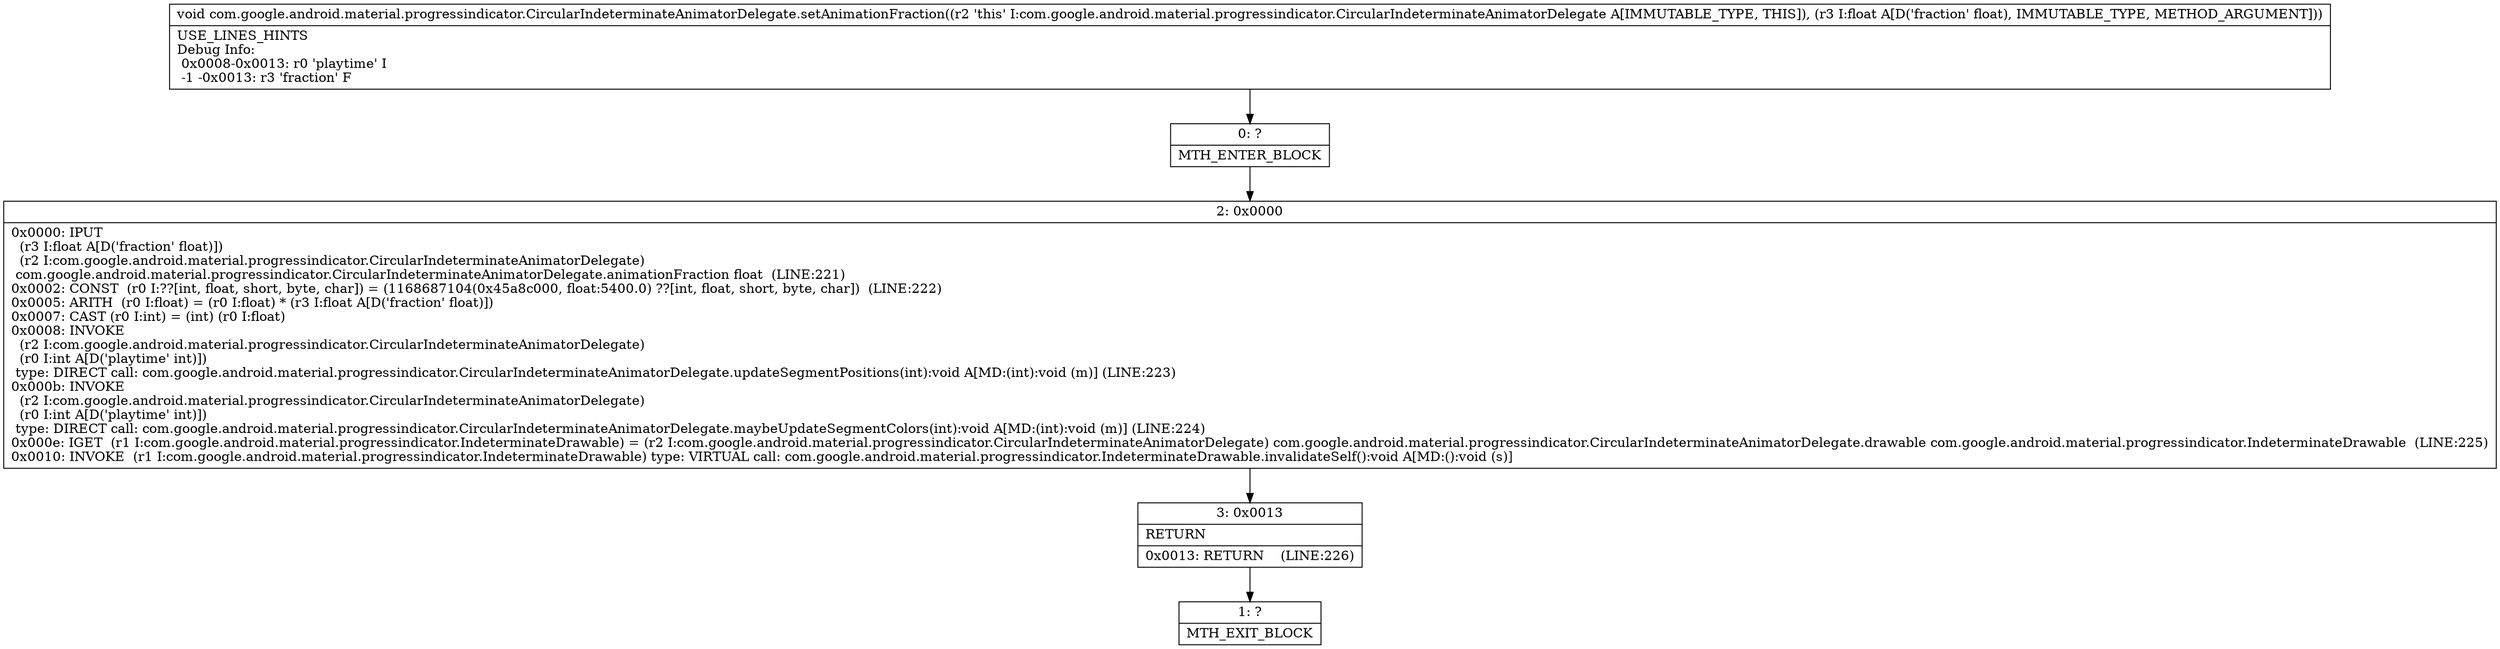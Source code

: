 digraph "CFG forcom.google.android.material.progressindicator.CircularIndeterminateAnimatorDelegate.setAnimationFraction(F)V" {
Node_0 [shape=record,label="{0\:\ ?|MTH_ENTER_BLOCK\l}"];
Node_2 [shape=record,label="{2\:\ 0x0000|0x0000: IPUT  \l  (r3 I:float A[D('fraction' float)])\l  (r2 I:com.google.android.material.progressindicator.CircularIndeterminateAnimatorDelegate)\l com.google.android.material.progressindicator.CircularIndeterminateAnimatorDelegate.animationFraction float  (LINE:221)\l0x0002: CONST  (r0 I:??[int, float, short, byte, char]) = (1168687104(0x45a8c000, float:5400.0) ??[int, float, short, byte, char])  (LINE:222)\l0x0005: ARITH  (r0 I:float) = (r0 I:float) * (r3 I:float A[D('fraction' float)]) \l0x0007: CAST (r0 I:int) = (int) (r0 I:float) \l0x0008: INVOKE  \l  (r2 I:com.google.android.material.progressindicator.CircularIndeterminateAnimatorDelegate)\l  (r0 I:int A[D('playtime' int)])\l type: DIRECT call: com.google.android.material.progressindicator.CircularIndeterminateAnimatorDelegate.updateSegmentPositions(int):void A[MD:(int):void (m)] (LINE:223)\l0x000b: INVOKE  \l  (r2 I:com.google.android.material.progressindicator.CircularIndeterminateAnimatorDelegate)\l  (r0 I:int A[D('playtime' int)])\l type: DIRECT call: com.google.android.material.progressindicator.CircularIndeterminateAnimatorDelegate.maybeUpdateSegmentColors(int):void A[MD:(int):void (m)] (LINE:224)\l0x000e: IGET  (r1 I:com.google.android.material.progressindicator.IndeterminateDrawable) = (r2 I:com.google.android.material.progressindicator.CircularIndeterminateAnimatorDelegate) com.google.android.material.progressindicator.CircularIndeterminateAnimatorDelegate.drawable com.google.android.material.progressindicator.IndeterminateDrawable  (LINE:225)\l0x0010: INVOKE  (r1 I:com.google.android.material.progressindicator.IndeterminateDrawable) type: VIRTUAL call: com.google.android.material.progressindicator.IndeterminateDrawable.invalidateSelf():void A[MD:():void (s)]\l}"];
Node_3 [shape=record,label="{3\:\ 0x0013|RETURN\l|0x0013: RETURN    (LINE:226)\l}"];
Node_1 [shape=record,label="{1\:\ ?|MTH_EXIT_BLOCK\l}"];
MethodNode[shape=record,label="{void com.google.android.material.progressindicator.CircularIndeterminateAnimatorDelegate.setAnimationFraction((r2 'this' I:com.google.android.material.progressindicator.CircularIndeterminateAnimatorDelegate A[IMMUTABLE_TYPE, THIS]), (r3 I:float A[D('fraction' float), IMMUTABLE_TYPE, METHOD_ARGUMENT]))  | USE_LINES_HINTS\lDebug Info:\l  0x0008\-0x0013: r0 'playtime' I\l  \-1 \-0x0013: r3 'fraction' F\l}"];
MethodNode -> Node_0;Node_0 -> Node_2;
Node_2 -> Node_3;
Node_3 -> Node_1;
}

